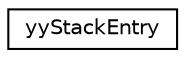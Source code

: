 digraph "Graphical Class Hierarchy"
{
 // LATEX_PDF_SIZE
  edge [fontname="Helvetica",fontsize="10",labelfontname="Helvetica",labelfontsize="10"];
  node [fontname="Helvetica",fontsize="10",shape=record];
  rankdir="LR";
  Node0 [label="yyStackEntry",height=0.2,width=0.4,color="black", fillcolor="white", style="filled",URL="$db/d1b/sqlite3_8c.html#db/d65/structyyStackEntry",tooltip=" "];
}
